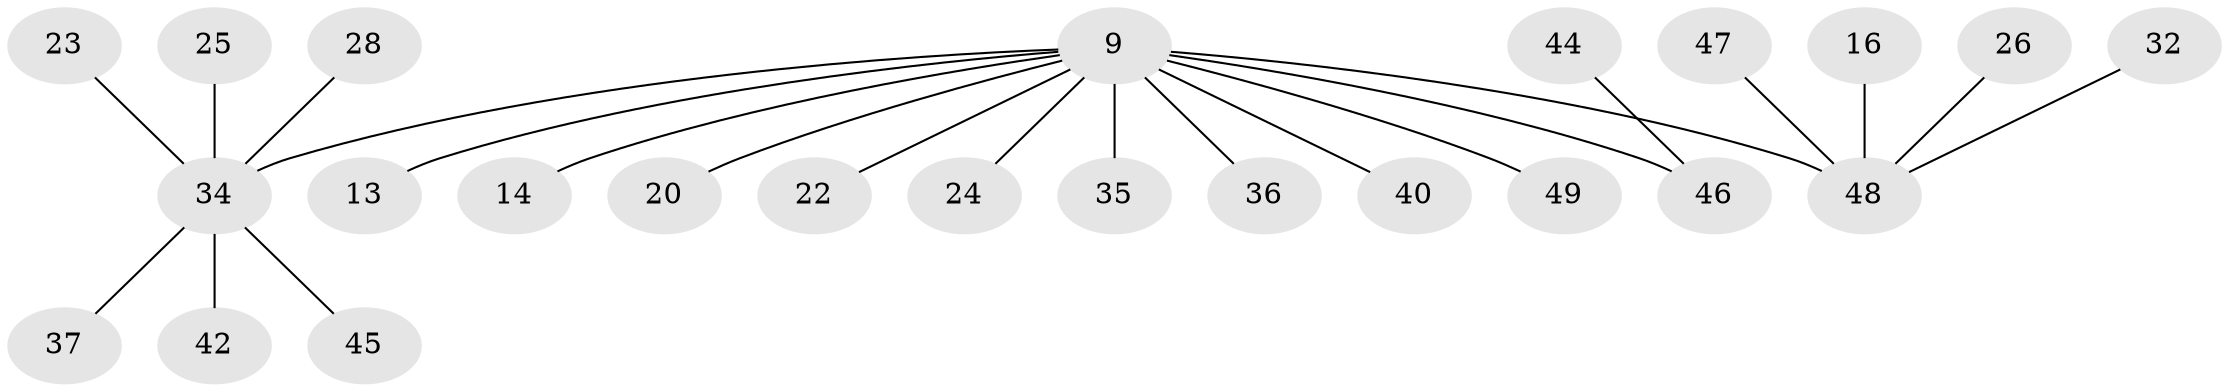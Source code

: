 // original degree distribution, {6: 0.061224489795918366, 4: 0.04081632653061224, 9: 0.04081632653061224, 3: 0.08163265306122448, 7: 0.02040816326530612, 2: 0.1836734693877551, 10: 0.02040816326530612, 1: 0.5510204081632653}
// Generated by graph-tools (version 1.1) at 2025/55/03/09/25 04:55:20]
// undirected, 24 vertices, 23 edges
graph export_dot {
graph [start="1"]
  node [color=gray90,style=filled];
  9 [super="+4"];
  13;
  14;
  16 [super="+12"];
  20;
  22;
  23;
  24;
  25;
  26;
  28;
  32;
  34 [super="+17+6+8+7+18+21"];
  35;
  36;
  37 [super="+31"];
  40 [super="+30+33"];
  42;
  44;
  45;
  46 [super="+3+39+43"];
  47 [super="+41"];
  48 [super="+29+38+19"];
  49;
  9 -- 13;
  9 -- 14;
  9 -- 22;
  9 -- 49;
  9 -- 46 [weight=3];
  9 -- 35;
  9 -- 36;
  9 -- 20;
  9 -- 24;
  9 -- 40;
  9 -- 48 [weight=5];
  9 -- 34 [weight=6];
  16 -- 48;
  23 -- 34;
  25 -- 34;
  26 -- 48;
  28 -- 34;
  32 -- 48;
  34 -- 37;
  34 -- 45;
  34 -- 42;
  44 -- 46;
  47 -- 48;
}
